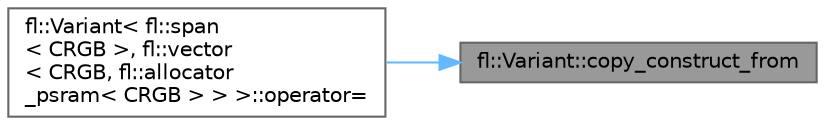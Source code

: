 digraph "fl::Variant::copy_construct_from"
{
 // INTERACTIVE_SVG=YES
 // LATEX_PDF_SIZE
  bgcolor="transparent";
  edge [fontname=Helvetica,fontsize=10,labelfontname=Helvetica,labelfontsize=10];
  node [fontname=Helvetica,fontsize=10,shape=box,height=0.2,width=0.4];
  rankdir="RL";
  Node1 [id="Node000001",label="fl::Variant::copy_construct_from",height=0.2,width=0.4,color="gray40", fillcolor="grey60", style="filled", fontcolor="black",tooltip=" "];
  Node1 -> Node2 [id="edge1_Node000001_Node000002",dir="back",color="steelblue1",style="solid",tooltip=" "];
  Node2 [id="Node000002",label="fl::Variant\< fl::span\l\< CRGB \>, fl::vector\l\< CRGB, fl::allocator\l_psram\< CRGB \> \> \>::operator=",height=0.2,width=0.4,color="grey40", fillcolor="white", style="filled",URL="$de/d60/classfl_1_1_variant_a2197a2dc68da8cca73ed92fd1acb76fe.html#a2197a2dc68da8cca73ed92fd1acb76fe",tooltip=" "];
}
